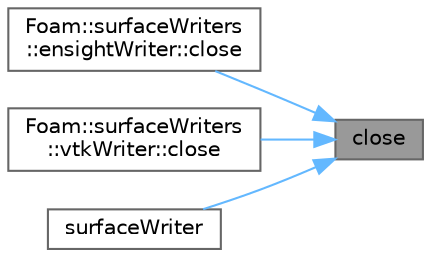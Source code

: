 digraph "close"
{
 // LATEX_PDF_SIZE
  bgcolor="transparent";
  edge [fontname=Helvetica,fontsize=10,labelfontname=Helvetica,labelfontsize=10];
  node [fontname=Helvetica,fontsize=10,shape=box,height=0.2,width=0.4];
  rankdir="RL";
  Node1 [id="Node000001",label="close",height=0.2,width=0.4,color="gray40", fillcolor="grey60", style="filled", fontcolor="black",tooltip=" "];
  Node1 -> Node2 [id="edge1_Node000001_Node000002",dir="back",color="steelblue1",style="solid",tooltip=" "];
  Node2 [id="Node000002",label="Foam::surfaceWriters\l::ensightWriter::close",height=0.2,width=0.4,color="grey40", fillcolor="white", style="filled",URL="$classFoam_1_1surfaceWriters_1_1ensightWriter.html#a5ae591df94fc66ccb85cbb6565368bca",tooltip=" "];
  Node1 -> Node3 [id="edge2_Node000001_Node000003",dir="back",color="steelblue1",style="solid",tooltip=" "];
  Node3 [id="Node000003",label="Foam::surfaceWriters\l::vtkWriter::close",height=0.2,width=0.4,color="grey40", fillcolor="white", style="filled",URL="$classFoam_1_1surfaceWriters_1_1vtkWriter.html#a5ae591df94fc66ccb85cbb6565368bca",tooltip=" "];
  Node1 -> Node4 [id="edge3_Node000001_Node000004",dir="back",color="steelblue1",style="solid",tooltip=" "];
  Node4 [id="Node000004",label="surfaceWriter",height=0.2,width=0.4,color="grey40", fillcolor="white", style="filled",URL="$classFoam_1_1surfaceWriter.html#a014d8eff039f29ef7c8ab4d98233ed97",tooltip=" "];
}
